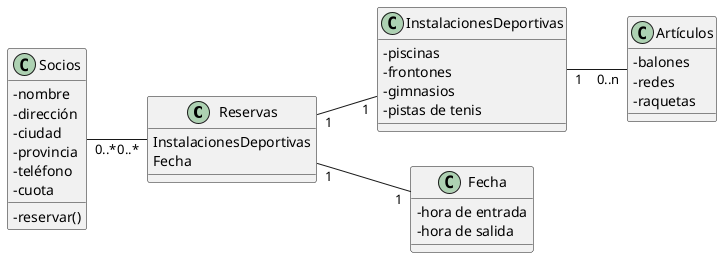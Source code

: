 @startuml instalaciones deportivas
'https://plantuml.com/class-diagram

left to right direction
skinparam classAttributeIconSize 0

class Reservas{
InstalacionesDeportivas
Fecha
}

class InstalacionesDeportivas{
-piscinas
-frontones
-gimnasios
-pistas de tenis
}

class Socios{
-nombre
-dirección
-ciudad
-provincia
-teléfono
-cuota
-reservar()
}

class Artículos{
-balones
-redes
-raquetas
}

class Fecha{
-hora de entrada
-hora de salida
}

Socios "0..*" -- "0..*" Reservas
Reservas "1" -- "1" InstalacionesDeportivas
InstalacionesDeportivas "1" -- "0..n" Artículos
Reservas "1" -- "1" Fecha
@enduml